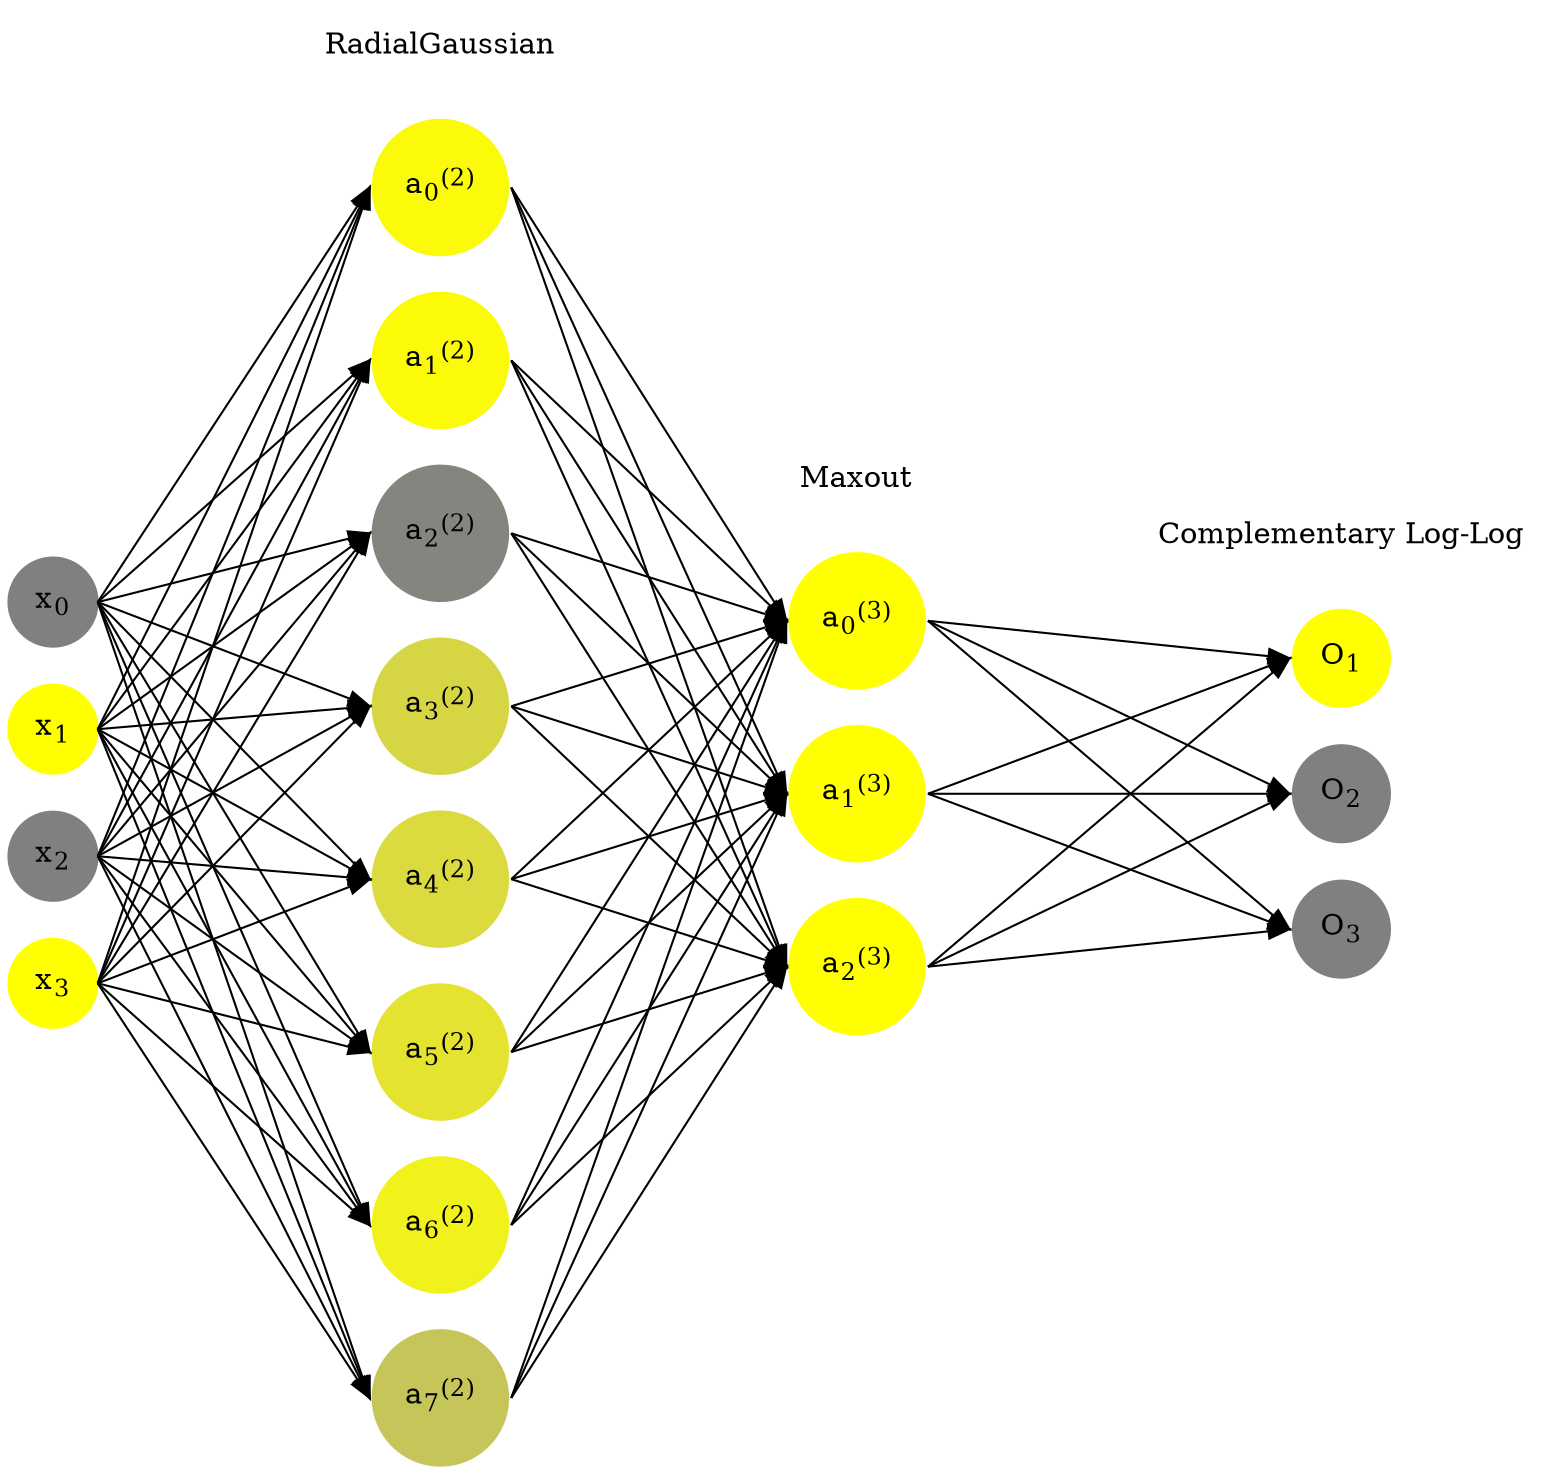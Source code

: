 digraph G {
	rankdir = LR;
	splines=false;
	edge[style=invis];
	ranksep= 1.4;
	{
	node [shape=circle, color="0.1667, 0.0, 0.5", style=filled, fillcolor="0.1667, 0.0, 0.5"];
	x0 [label=<x<sub>0</sub>>];
	}
	{
	node [shape=circle, color="0.1667, 1.0, 1.0", style=filled, fillcolor="0.1667, 1.0, 1.0"];
	x1 [label=<x<sub>1</sub>>];
	}
	{
	node [shape=circle, color="0.1667, 0.0, 0.5", style=filled, fillcolor="0.1667, 0.0, 0.5"];
	x2 [label=<x<sub>2</sub>>];
	}
	{
	node [shape=circle, color="0.1667, 1.0, 1.0", style=filled, fillcolor="0.1667, 1.0, 1.0"];
	x3 [label=<x<sub>3</sub>>];
	}
	{
	node [shape=circle, color="0.1667, 0.963724, 0.981862", style=filled, fillcolor="0.1667, 0.963724, 0.981862"];
	a02 [label=<a<sub>0</sub><sup>(2)</sup>>];
	}
	{
	node [shape=circle, color="0.1667, 0.965967, 0.982983", style=filled, fillcolor="0.1667, 0.965967, 0.982983"];
	a12 [label=<a<sub>1</sub><sup>(2)</sup>>];
	}
	{
	node [shape=circle, color="0.1667, 0.043308, 0.521654", style=filled, fillcolor="0.1667, 0.043308, 0.521654"];
	a22 [label=<a<sub>2</sub><sup>(2)</sup>>];
	}
	{
	node [shape=circle, color="0.1667, 0.673447, 0.836724", style=filled, fillcolor="0.1667, 0.673447, 0.836724"];
	a32 [label=<a<sub>3</sub><sup>(2)</sup>>];
	}
	{
	node [shape=circle, color="0.1667, 0.712119, 0.856059", style=filled, fillcolor="0.1667, 0.712119, 0.856059"];
	a42 [label=<a<sub>4</sub><sup>(2)</sup>>];
	}
	{
	node [shape=circle, color="0.1667, 0.786118, 0.893059", style=filled, fillcolor="0.1667, 0.786118, 0.893059"];
	a52 [label=<a<sub>5</sub><sup>(2)</sup>>];
	}
	{
	node [shape=circle, color="0.1667, 0.884802, 0.942401", style=filled, fillcolor="0.1667, 0.884802, 0.942401"];
	a62 [label=<a<sub>6</sub><sup>(2)</sup>>];
	}
	{
	node [shape=circle, color="0.1667, 0.539417, 0.769708", style=filled, fillcolor="0.1667, 0.539417, 0.769708"];
	a72 [label=<a<sub>7</sub><sup>(2)</sup>>];
	}
	{
	node [shape=circle, color="0.1667, 1.606416, 1.303208", style=filled, fillcolor="0.1667, 1.606416, 1.303208"];
	a03 [label=<a<sub>0</sub><sup>(3)</sup>>];
	}
	{
	node [shape=circle, color="0.1667, 1.606416, 1.303208", style=filled, fillcolor="0.1667, 1.606416, 1.303208"];
	a13 [label=<a<sub>1</sub><sup>(3)</sup>>];
	}
	{
	node [shape=circle, color="0.1667, 1.606416, 1.303208", style=filled, fillcolor="0.1667, 1.606416, 1.303208"];
	a23 [label=<a<sub>2</sub><sup>(3)</sup>>];
	}
	{
	node [shape=circle, color="0.1667, 1.0, 1.0", style=filled, fillcolor="0.1667, 1.0, 1.0"];
	O1 [label=<O<sub>1</sub>>];
	}
	{
	node [shape=circle, color="0.1667, 0.0, 0.5", style=filled, fillcolor="0.1667, 0.0, 0.5"];
	O2 [label=<O<sub>2</sub>>];
	}
	{
	node [shape=circle, color="0.1667, 0.0, 0.5", style=filled, fillcolor="0.1667, 0.0, 0.5"];
	O3 [label=<O<sub>3</sub>>];
	}
	{
	rank=same;
	x0->x1->x2->x3;
	}
	{
	rank=same;
	a02->a12->a22->a32->a42->a52->a62->a72;
	}
	{
	rank=same;
	a03->a13->a23;
	}
	{
	rank=same;
	O1->O2->O3;
	}
	l1 [shape=plaintext,label="RadialGaussian"];
	l1->a02;
	{rank=same; l1;a02};
	l2 [shape=plaintext,label="Maxout"];
	l2->a03;
	{rank=same; l2;a03};
	l3 [shape=plaintext,label="Complementary Log-Log"];
	l3->O1;
	{rank=same; l3;O1};
edge[style=solid, tailport=e, headport=w];
	{x0;x1;x2;x3} -> {a02;a12;a22;a32;a42;a52;a62;a72};
	{a02;a12;a22;a32;a42;a52;a62;a72} -> {a03;a13;a23};
	{a03;a13;a23} -> {O1,O2,O3};
}
